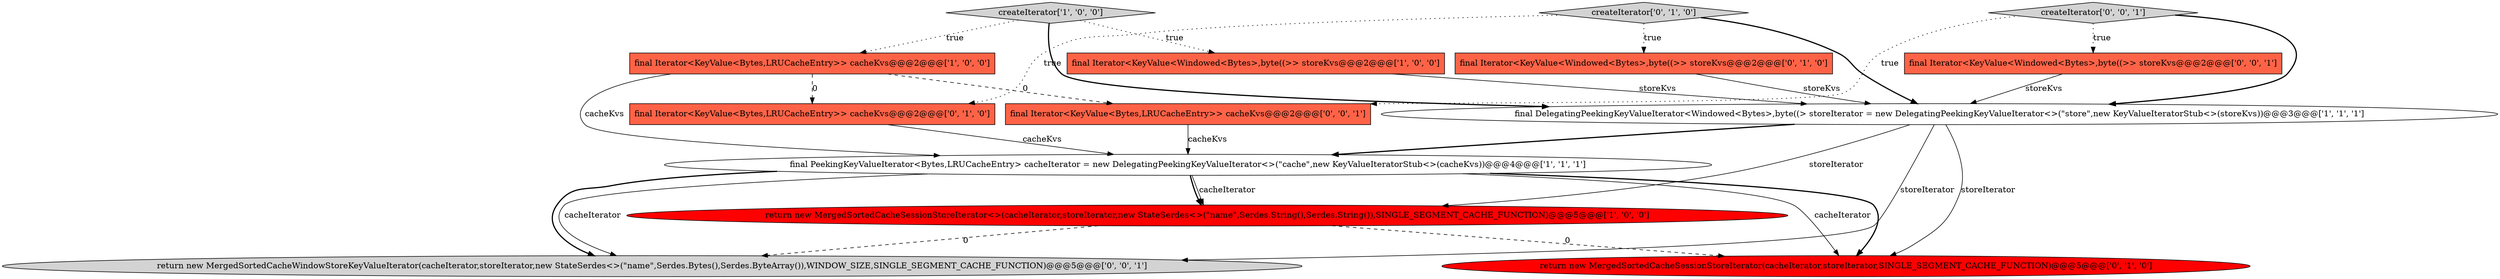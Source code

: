 digraph {
8 [style = filled, label = "createIterator['0', '1', '0']", fillcolor = lightgray, shape = diamond image = "AAA0AAABBB2BBB"];
11 [style = filled, label = "return new MergedSortedCacheWindowStoreKeyValueIterator(cacheIterator,storeIterator,new StateSerdes<>(\"name\",Serdes.Bytes(),Serdes.ByteArray()),WINDOW_SIZE,SINGLE_SEGMENT_CACHE_FUNCTION)@@@5@@@['0', '0', '1']", fillcolor = lightgray, shape = ellipse image = "AAA0AAABBB3BBB"];
0 [style = filled, label = "final Iterator<KeyValue<Windowed<Bytes>,byte((>> storeKvs@@@2@@@['1', '0', '0']", fillcolor = tomato, shape = box image = "AAA0AAABBB1BBB"];
2 [style = filled, label = "final PeekingKeyValueIterator<Bytes,LRUCacheEntry> cacheIterator = new DelegatingPeekingKeyValueIterator<>(\"cache\",new KeyValueIteratorStub<>(cacheKvs))@@@4@@@['1', '1', '1']", fillcolor = white, shape = ellipse image = "AAA0AAABBB1BBB"];
3 [style = filled, label = "return new MergedSortedCacheSessionStoreIterator<>(cacheIterator,storeIterator,new StateSerdes<>(\"name\",Serdes.String(),Serdes.String()),SINGLE_SEGMENT_CACHE_FUNCTION)@@@5@@@['1', '0', '0']", fillcolor = red, shape = ellipse image = "AAA1AAABBB1BBB"];
5 [style = filled, label = "createIterator['1', '0', '0']", fillcolor = lightgray, shape = diamond image = "AAA0AAABBB1BBB"];
1 [style = filled, label = "final Iterator<KeyValue<Bytes,LRUCacheEntry>> cacheKvs@@@2@@@['1', '0', '0']", fillcolor = tomato, shape = box image = "AAA1AAABBB1BBB"];
4 [style = filled, label = "final DelegatingPeekingKeyValueIterator<Windowed<Bytes>,byte((> storeIterator = new DelegatingPeekingKeyValueIterator<>(\"store\",new KeyValueIteratorStub<>(storeKvs))@@@3@@@['1', '1', '1']", fillcolor = white, shape = ellipse image = "AAA0AAABBB1BBB"];
6 [style = filled, label = "final Iterator<KeyValue<Windowed<Bytes>,byte((>> storeKvs@@@2@@@['0', '1', '0']", fillcolor = tomato, shape = box image = "AAA0AAABBB2BBB"];
7 [style = filled, label = "return new MergedSortedCacheSessionStoreIterator(cacheIterator,storeIterator,SINGLE_SEGMENT_CACHE_FUNCTION)@@@5@@@['0', '1', '0']", fillcolor = red, shape = ellipse image = "AAA1AAABBB2BBB"];
12 [style = filled, label = "final Iterator<KeyValue<Bytes,LRUCacheEntry>> cacheKvs@@@2@@@['0', '0', '1']", fillcolor = tomato, shape = box image = "AAA0AAABBB3BBB"];
13 [style = filled, label = "createIterator['0', '0', '1']", fillcolor = lightgray, shape = diamond image = "AAA0AAABBB3BBB"];
9 [style = filled, label = "final Iterator<KeyValue<Bytes,LRUCacheEntry>> cacheKvs@@@2@@@['0', '1', '0']", fillcolor = tomato, shape = box image = "AAA1AAABBB2BBB"];
10 [style = filled, label = "final Iterator<KeyValue<Windowed<Bytes>,byte((>> storeKvs@@@2@@@['0', '0', '1']", fillcolor = tomato, shape = box image = "AAA0AAABBB3BBB"];
4->3 [style = solid, label="storeIterator"];
0->4 [style = solid, label="storeKvs"];
13->12 [style = dotted, label="true"];
3->7 [style = dashed, label="0"];
2->7 [style = solid, label="cacheIterator"];
10->4 [style = solid, label="storeKvs"];
2->3 [style = bold, label=""];
5->1 [style = dotted, label="true"];
2->3 [style = solid, label="cacheIterator"];
1->9 [style = dashed, label="0"];
4->2 [style = bold, label=""];
5->0 [style = dotted, label="true"];
13->10 [style = dotted, label="true"];
2->11 [style = solid, label="cacheIterator"];
1->12 [style = dashed, label="0"];
8->6 [style = dotted, label="true"];
5->4 [style = bold, label=""];
1->2 [style = solid, label="cacheKvs"];
12->2 [style = solid, label="cacheKvs"];
4->7 [style = solid, label="storeIterator"];
8->9 [style = dotted, label="true"];
6->4 [style = solid, label="storeKvs"];
2->7 [style = bold, label=""];
8->4 [style = bold, label=""];
2->11 [style = bold, label=""];
3->11 [style = dashed, label="0"];
4->11 [style = solid, label="storeIterator"];
13->4 [style = bold, label=""];
9->2 [style = solid, label="cacheKvs"];
}
